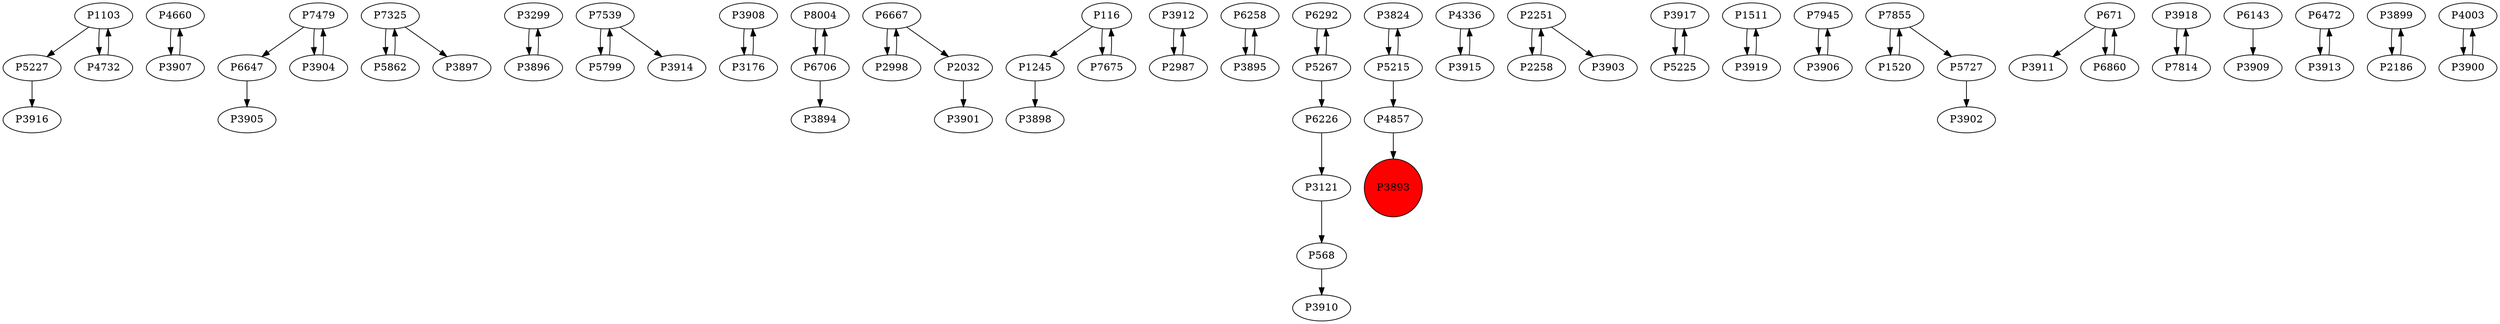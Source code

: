 digraph {
	P1103 -> P5227
	P4660 -> P3907
	P7479 -> P6647
	P7325 -> P5862
	P1103 -> P4732
	P3299 -> P3896
	P3907 -> P4660
	P7539 -> P5799
	P3908 -> P3176
	P8004 -> P6706
	P6706 -> P8004
	P2032 -> P3901
	P1245 -> P3898
	P3912 -> P2987
	P6258 -> P3895
	P6292 -> P5267
	P2998 -> P6667
	P3824 -> P5215
	P3121 -> P568
	P4336 -> P3915
	P7539 -> P3914
	P2251 -> P2258
	P3917 -> P5225
	P3915 -> P4336
	P6226 -> P3121
	P6706 -> P3894
	P1511 -> P3919
	P3895 -> P6258
	P7945 -> P3906
	P7855 -> P1520
	P7325 -> P3897
	P116 -> P7675
	P2251 -> P3903
	P5215 -> P4857
	P5862 -> P7325
	P671 -> P3911
	P7855 -> P5727
	P5727 -> P3902
	P4857 -> P3893
	P568 -> P3910
	P3918 -> P7814
	P7814 -> P3918
	P3919 -> P1511
	P2987 -> P3912
	P6143 -> P3909
	P6647 -> P3905
	P7675 -> P116
	P6667 -> P2998
	P5799 -> P7539
	P6472 -> P3913
	P3899 -> P2186
	P3913 -> P6472
	P5267 -> P6226
	P4003 -> P3900
	P6667 -> P2032
	P3900 -> P4003
	P5267 -> P6292
	P2258 -> P2251
	P3896 -> P3299
	P5215 -> P3824
	P6860 -> P671
	P3176 -> P3908
	P7479 -> P3904
	P116 -> P1245
	P1520 -> P7855
	P4732 -> P1103
	P3906 -> P7945
	P2186 -> P3899
	P671 -> P6860
	P3904 -> P7479
	P5227 -> P3916
	P5225 -> P3917
	P3893 [shape=circle]
	P3893 [style=filled]
	P3893 [fillcolor=red]
}